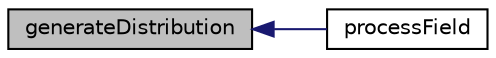 digraph "generateDistribution"
{
  bgcolor="transparent";
  edge [fontname="Helvetica",fontsize="10",labelfontname="Helvetica",labelfontsize="10"];
  node [fontname="Helvetica",fontsize="10",shape=record];
  rankdir="LR";
  Node1 [label="generateDistribution",height=0.2,width=0.4,color="black", fillcolor="grey75", style="filled" fontcolor="black"];
  Node1 -> Node2 [dir="back",color="midnightblue",fontsize="10",style="solid",fontname="Helvetica"];
  Node2 [label="processField",height=0.2,width=0.4,color="black",URL="$classFoam_1_1functionObjects_1_1particleDistribution.html#a913c617a135eb51c9631e7a5352a70a7"];
}
